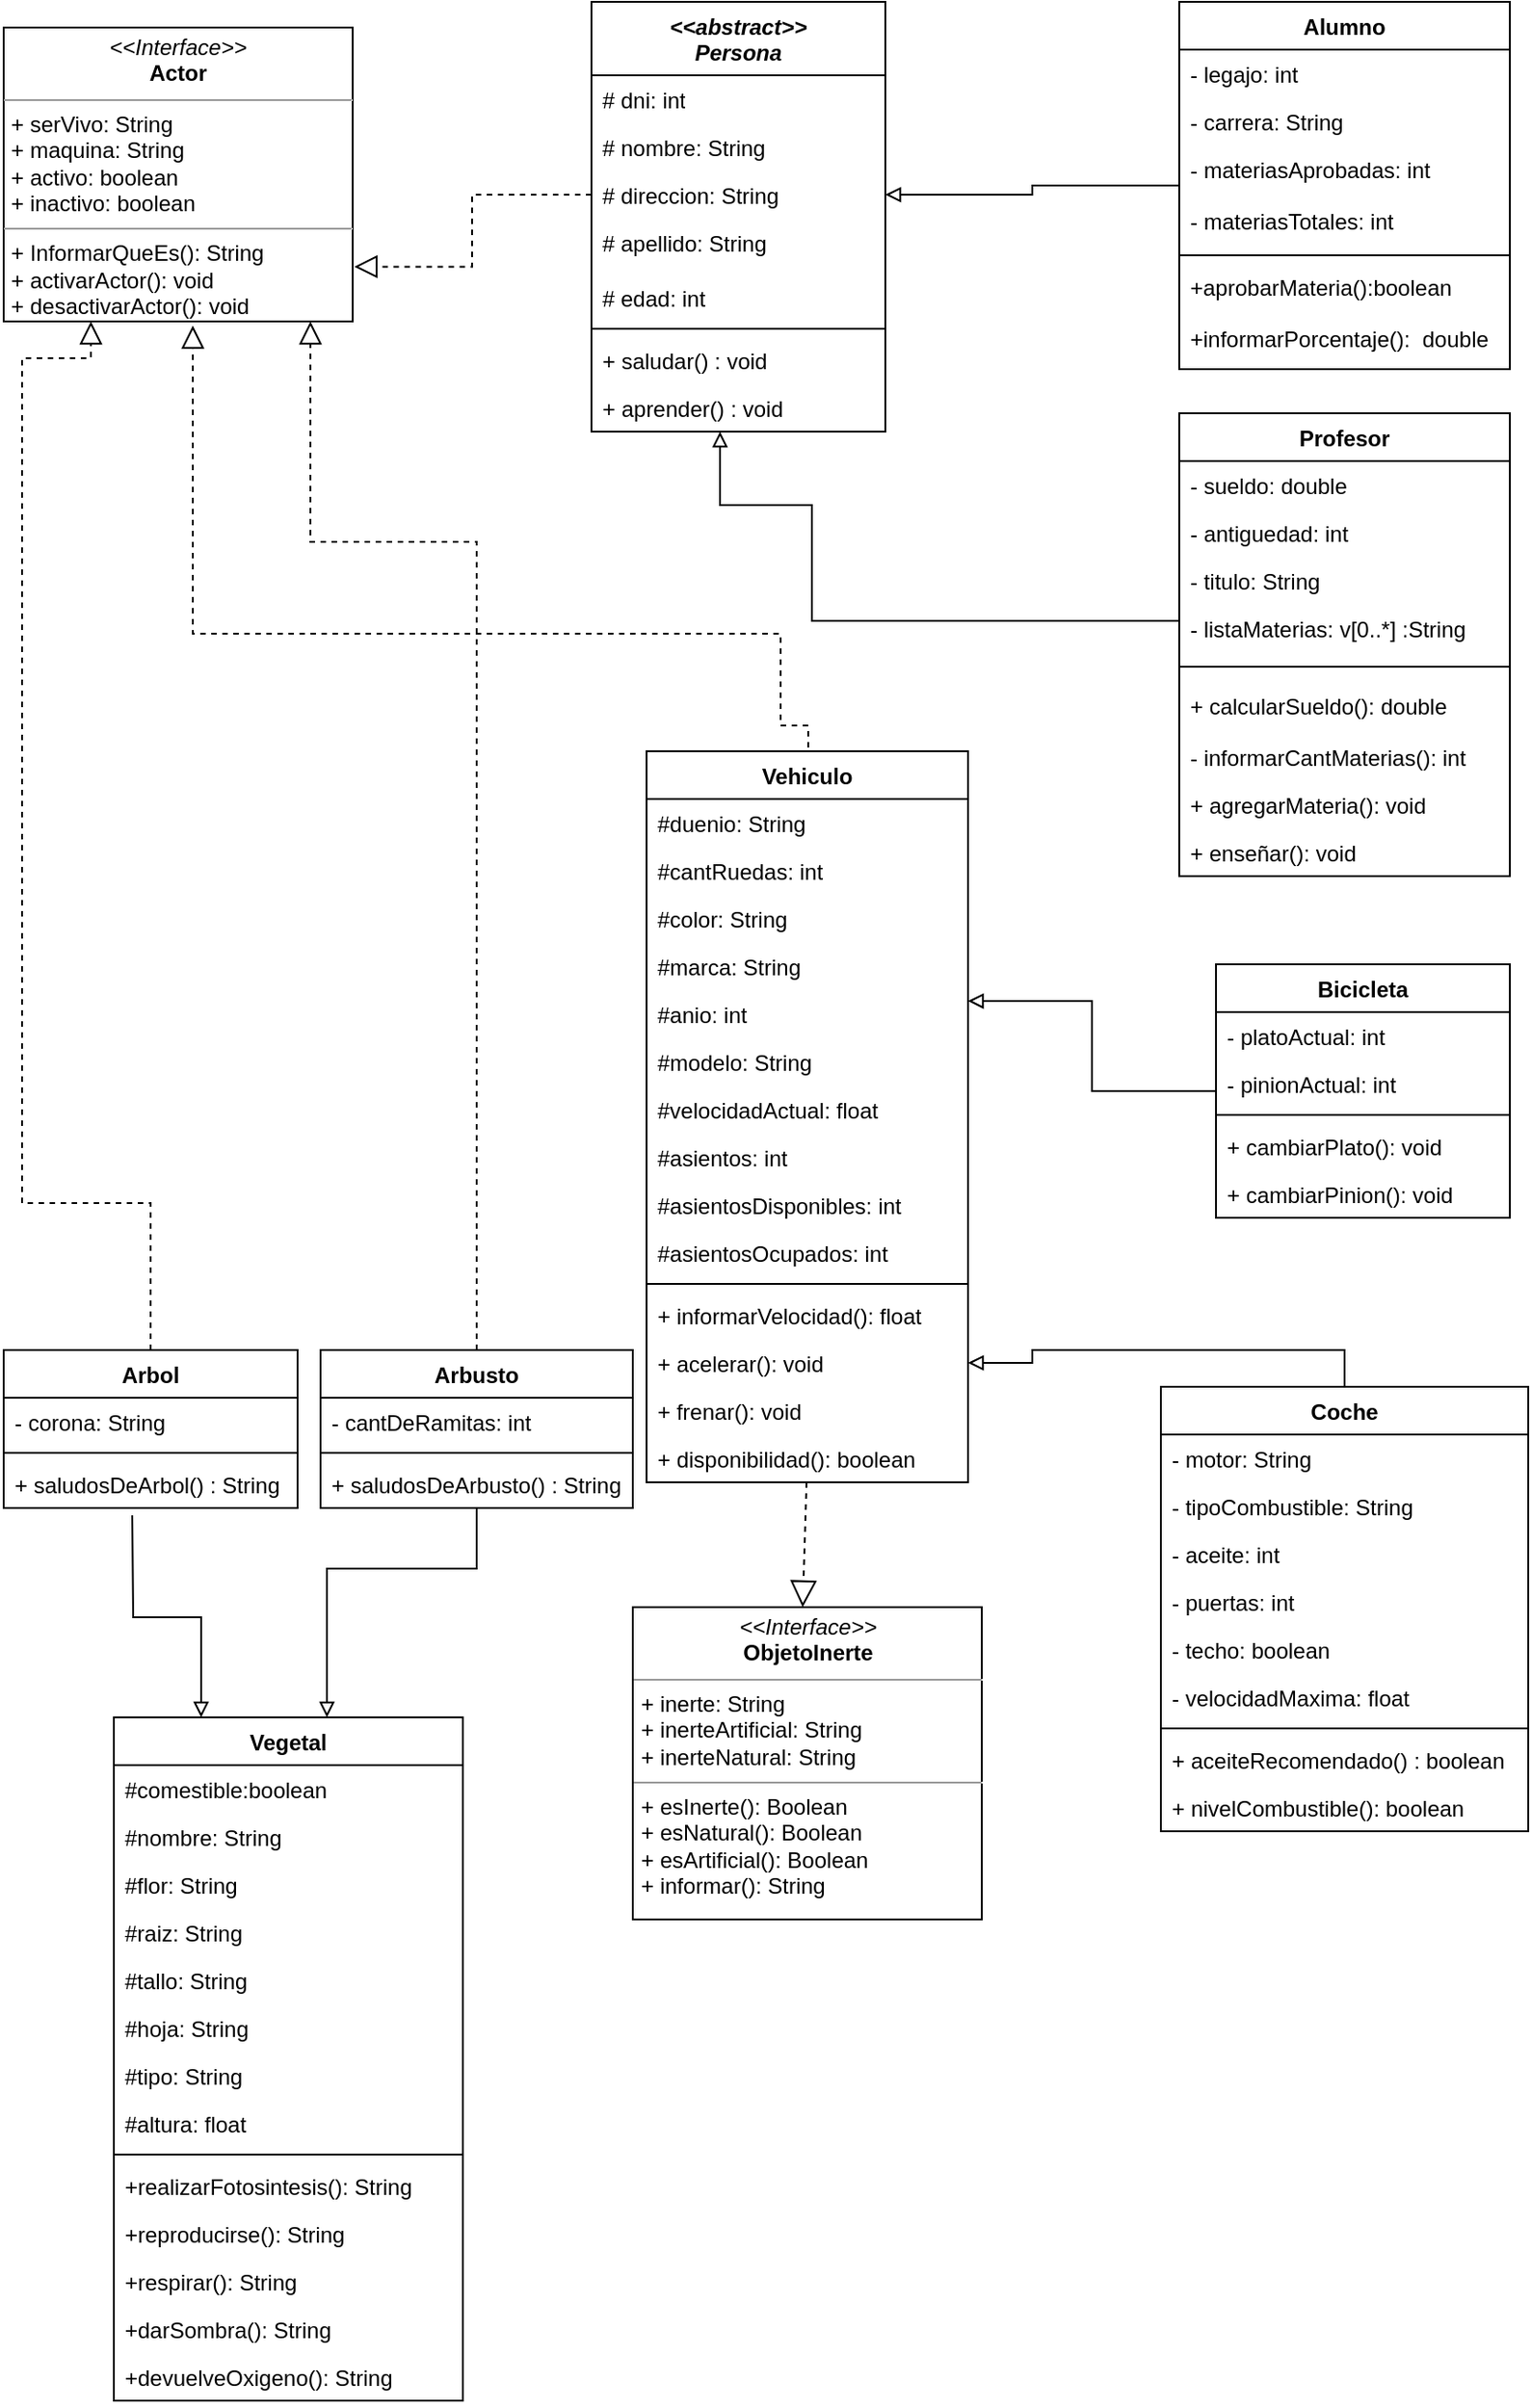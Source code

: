 <mxfile version="15.2.5" type="github">
  <diagram name="Page-1" id="c4acf3e9-155e-7222-9cf6-157b1a14988f">
    <mxGraphModel dx="458" dy="499" grid="1" gridSize="10" guides="1" tooltips="1" connect="1" arrows="1" fold="1" page="1" pageScale="1" pageWidth="850" pageHeight="1100" background="none" math="0" shadow="0">
      <root>
        <mxCell id="0" />
        <mxCell id="1" parent="0" />
        <mxCell id="5d2195bd80daf111-21" style="edgeStyle=orthogonalEdgeStyle;rounded=0;html=1;labelBackgroundColor=none;startFill=0;endArrow=block;endFill=0;endSize=10;fontFamily=Verdana;fontSize=10;dashed=1;entryX=1.005;entryY=0.814;entryDx=0;entryDy=0;entryPerimeter=0;exitX=0;exitY=0.5;exitDx=0;exitDy=0;" parent="1" source="2_aJ4YLWQftmCF7bw85G-9" target="5d2195bd80daf111-18" edge="1">
          <mxGeometry relative="1" as="geometry">
            <mxPoint x="360" y="99" as="targetPoint" />
          </mxGeometry>
        </mxCell>
        <mxCell id="5d2195bd80daf111-18" value="&lt;p style=&quot;margin: 0px ; margin-top: 4px ; text-align: center&quot;&gt;&lt;i&gt;&amp;lt;&amp;lt;Interface&amp;gt;&amp;gt;&lt;/i&gt;&lt;br&gt;&lt;b&gt;Actor&lt;/b&gt;&lt;/p&gt;&lt;hr size=&quot;1&quot;&gt;&lt;p style=&quot;margin: 0px ; margin-left: 4px&quot;&gt;+ serVivo: String&lt;br&gt;+ maquina: String&lt;/p&gt;&lt;p style=&quot;margin: 0px ; margin-left: 4px&quot;&gt;+ activo: boolean&lt;/p&gt;&lt;p style=&quot;margin: 0px ; margin-left: 4px&quot;&gt;+ inactivo: boolean&lt;/p&gt;&lt;hr size=&quot;1&quot;&gt;&lt;p style=&quot;margin: 0px ; margin-left: 4px&quot;&gt;+ InformarQueEs(): String&lt;br&gt;+ activarActor(): void&lt;/p&gt;&lt;p style=&quot;margin: 0px ; margin-left: 4px&quot;&gt;+ desactivarActor(): void&lt;/p&gt;" style="verticalAlign=top;align=left;overflow=fill;fontSize=12;fontFamily=Helvetica;html=1;rounded=0;shadow=0;comic=0;labelBackgroundColor=none;strokeWidth=1" parent="1" vertex="1">
          <mxGeometry x="10" y="20" width="190" height="160" as="geometry" />
        </mxCell>
        <mxCell id="2_aJ4YLWQftmCF7bw85G-2" value="&lt;&lt;abstract&gt;&gt;&#xa;Persona" style="swimlane;fontStyle=3;align=center;verticalAlign=top;childLayout=stackLayout;horizontal=1;startSize=40;horizontalStack=0;resizeParent=1;resizeParentMax=0;resizeLast=0;collapsible=1;marginBottom=0;" parent="1" vertex="1">
          <mxGeometry x="330" y="6" width="160" height="234" as="geometry" />
        </mxCell>
        <mxCell id="2_aJ4YLWQftmCF7bw85G-6" value="# dni: int" style="text;html=1;strokeColor=none;fillColor=none;align=left;verticalAlign=top;spacingLeft=4;spacingRight=4;whiteSpace=wrap;overflow=hidden;rotatable=0;points=[[0,0.5],[1,0.5]];portConstraint=eastwest;" parent="2_aJ4YLWQftmCF7bw85G-2" vertex="1">
          <mxGeometry y="40" width="160" height="26" as="geometry" />
        </mxCell>
        <mxCell id="2_aJ4YLWQftmCF7bw85G-7" value="# nombre: String" style="text;html=1;strokeColor=none;fillColor=none;align=left;verticalAlign=top;spacingLeft=4;spacingRight=4;whiteSpace=wrap;overflow=hidden;rotatable=0;points=[[0,0.5],[1,0.5]];portConstraint=eastwest;" parent="2_aJ4YLWQftmCF7bw85G-2" vertex="1">
          <mxGeometry y="66" width="160" height="26" as="geometry" />
        </mxCell>
        <mxCell id="2_aJ4YLWQftmCF7bw85G-9" value="# direccion: String" style="text;html=1;strokeColor=none;fillColor=none;align=left;verticalAlign=top;spacingLeft=4;spacingRight=4;whiteSpace=wrap;overflow=hidden;rotatable=0;points=[[0,0.5],[1,0.5]];portConstraint=eastwest;" parent="2_aJ4YLWQftmCF7bw85G-2" vertex="1">
          <mxGeometry y="92" width="160" height="26" as="geometry" />
        </mxCell>
        <mxCell id="2_aJ4YLWQftmCF7bw85G-8" value="# apellido: String" style="text;html=1;strokeColor=none;fillColor=none;align=left;verticalAlign=top;spacingLeft=4;spacingRight=4;whiteSpace=wrap;overflow=hidden;rotatable=0;points=[[0,0.5],[1,0.5]];portConstraint=eastwest;" parent="2_aJ4YLWQftmCF7bw85G-2" vertex="1">
          <mxGeometry y="118" width="160" height="30" as="geometry" />
        </mxCell>
        <mxCell id="2_aJ4YLWQftmCF7bw85G-10" value="# edad: int" style="text;html=1;strokeColor=none;fillColor=none;align=left;verticalAlign=top;spacingLeft=4;spacingRight=4;whiteSpace=wrap;overflow=hidden;rotatable=0;points=[[0,0.5],[1,0.5]];portConstraint=eastwest;" parent="2_aJ4YLWQftmCF7bw85G-2" vertex="1">
          <mxGeometry y="148" width="160" height="26" as="geometry" />
        </mxCell>
        <mxCell id="2_aJ4YLWQftmCF7bw85G-4" value="" style="line;strokeWidth=1;fillColor=none;align=left;verticalAlign=middle;spacingTop=-1;spacingLeft=3;spacingRight=3;rotatable=0;labelPosition=right;points=[];portConstraint=eastwest;" parent="2_aJ4YLWQftmCF7bw85G-2" vertex="1">
          <mxGeometry y="174" width="160" height="8" as="geometry" />
        </mxCell>
        <mxCell id="2_aJ4YLWQftmCF7bw85G-5" value="+ saludar() : void" style="text;strokeColor=none;fillColor=none;align=left;verticalAlign=top;spacingLeft=4;spacingRight=4;overflow=hidden;rotatable=0;points=[[0,0.5],[1,0.5]];portConstraint=eastwest;" parent="2_aJ4YLWQftmCF7bw85G-2" vertex="1">
          <mxGeometry y="182" width="160" height="26" as="geometry" />
        </mxCell>
        <mxCell id="4pUxc5ikdN_HTLXPr3RL-1" value="+ aprender() : void" style="text;strokeColor=none;fillColor=none;align=left;verticalAlign=top;spacingLeft=4;spacingRight=4;overflow=hidden;rotatable=0;points=[[0,0.5],[1,0.5]];portConstraint=eastwest;" parent="2_aJ4YLWQftmCF7bw85G-2" vertex="1">
          <mxGeometry y="208" width="160" height="26" as="geometry" />
        </mxCell>
        <mxCell id="2_aJ4YLWQftmCF7bw85G-11" value="Vehiculo&#xa;" style="swimlane;fontStyle=1;align=center;verticalAlign=top;childLayout=stackLayout;horizontal=1;startSize=26;horizontalStack=0;resizeParent=1;resizeParentMax=0;resizeLast=0;collapsible=1;marginBottom=0;" parent="1" vertex="1">
          <mxGeometry x="360" y="414" width="175" height="398" as="geometry" />
        </mxCell>
        <mxCell id="2_aJ4YLWQftmCF7bw85G-12" value="#duenio: String&#xa;" style="text;strokeColor=none;fillColor=none;align=left;verticalAlign=top;spacingLeft=4;spacingRight=4;overflow=hidden;rotatable=0;points=[[0,0.5],[1,0.5]];portConstraint=eastwest;" parent="2_aJ4YLWQftmCF7bw85G-11" vertex="1">
          <mxGeometry y="26" width="175" height="26" as="geometry" />
        </mxCell>
        <mxCell id="2_aJ4YLWQftmCF7bw85G-41" value="#cantRuedas: int&#xa;" style="text;strokeColor=none;fillColor=none;align=left;verticalAlign=top;spacingLeft=4;spacingRight=4;overflow=hidden;rotatable=0;points=[[0,0.5],[1,0.5]];portConstraint=eastwest;" parent="2_aJ4YLWQftmCF7bw85G-11" vertex="1">
          <mxGeometry y="52" width="175" height="26" as="geometry" />
        </mxCell>
        <mxCell id="2_aJ4YLWQftmCF7bw85G-42" value="#color: String&#xa;" style="text;strokeColor=none;fillColor=none;align=left;verticalAlign=top;spacingLeft=4;spacingRight=4;overflow=hidden;rotatable=0;points=[[0,0.5],[1,0.5]];portConstraint=eastwest;" parent="2_aJ4YLWQftmCF7bw85G-11" vertex="1">
          <mxGeometry y="78" width="175" height="26" as="geometry" />
        </mxCell>
        <mxCell id="2_aJ4YLWQftmCF7bw85G-43" value="#marca: String&#xa;" style="text;strokeColor=none;fillColor=none;align=left;verticalAlign=top;spacingLeft=4;spacingRight=4;overflow=hidden;rotatable=0;points=[[0,0.5],[1,0.5]];portConstraint=eastwest;" parent="2_aJ4YLWQftmCF7bw85G-11" vertex="1">
          <mxGeometry y="104" width="175" height="26" as="geometry" />
        </mxCell>
        <mxCell id="2_aJ4YLWQftmCF7bw85G-44" value="#anio: int&#xa;" style="text;strokeColor=none;fillColor=none;align=left;verticalAlign=top;spacingLeft=4;spacingRight=4;overflow=hidden;rotatable=0;points=[[0,0.5],[1,0.5]];portConstraint=eastwest;" parent="2_aJ4YLWQftmCF7bw85G-11" vertex="1">
          <mxGeometry y="130" width="175" height="26" as="geometry" />
        </mxCell>
        <mxCell id="2_aJ4YLWQftmCF7bw85G-45" value="#modelo: String&#xa;" style="text;strokeColor=none;fillColor=none;align=left;verticalAlign=top;spacingLeft=4;spacingRight=4;overflow=hidden;rotatable=0;points=[[0,0.5],[1,0.5]];portConstraint=eastwest;" parent="2_aJ4YLWQftmCF7bw85G-11" vertex="1">
          <mxGeometry y="156" width="175" height="26" as="geometry" />
        </mxCell>
        <mxCell id="2_aJ4YLWQftmCF7bw85G-54" value="#velocidadActual: float" style="text;strokeColor=none;fillColor=none;align=left;verticalAlign=top;spacingLeft=4;spacingRight=4;overflow=hidden;rotatable=0;points=[[0,0.5],[1,0.5]];portConstraint=eastwest;" parent="2_aJ4YLWQftmCF7bw85G-11" vertex="1">
          <mxGeometry y="182" width="175" height="26" as="geometry" />
        </mxCell>
        <mxCell id="2_aJ4YLWQftmCF7bw85G-57" value="#asientos: int" style="text;strokeColor=none;fillColor=none;align=left;verticalAlign=top;spacingLeft=4;spacingRight=4;overflow=hidden;rotatable=0;points=[[0,0.5],[1,0.5]];portConstraint=eastwest;" parent="2_aJ4YLWQftmCF7bw85G-11" vertex="1">
          <mxGeometry y="208" width="175" height="26" as="geometry" />
        </mxCell>
        <mxCell id="8JSkYv5Ix0I4j_lTU8-o-1" value="#asientosDisponibles: int" style="text;strokeColor=none;fillColor=none;align=left;verticalAlign=top;spacingLeft=4;spacingRight=4;overflow=hidden;rotatable=0;points=[[0,0.5],[1,0.5]];portConstraint=eastwest;" vertex="1" parent="2_aJ4YLWQftmCF7bw85G-11">
          <mxGeometry y="234" width="175" height="26" as="geometry" />
        </mxCell>
        <mxCell id="8JSkYv5Ix0I4j_lTU8-o-2" value="#asientosOcupados: int" style="text;strokeColor=none;fillColor=none;align=left;verticalAlign=top;spacingLeft=4;spacingRight=4;overflow=hidden;rotatable=0;points=[[0,0.5],[1,0.5]];portConstraint=eastwest;" vertex="1" parent="2_aJ4YLWQftmCF7bw85G-11">
          <mxGeometry y="260" width="175" height="26" as="geometry" />
        </mxCell>
        <mxCell id="2_aJ4YLWQftmCF7bw85G-13" value="" style="line;strokeWidth=1;fillColor=none;align=left;verticalAlign=middle;spacingTop=-1;spacingLeft=3;spacingRight=3;rotatable=0;labelPosition=right;points=[];portConstraint=eastwest;" parent="2_aJ4YLWQftmCF7bw85G-11" vertex="1">
          <mxGeometry y="286" width="175" height="8" as="geometry" />
        </mxCell>
        <mxCell id="2_aJ4YLWQftmCF7bw85G-55" value="+ informarVelocidad(): float" style="text;strokeColor=none;fillColor=none;align=left;verticalAlign=top;spacingLeft=4;spacingRight=4;overflow=hidden;rotatable=0;points=[[0,0.5],[1,0.5]];portConstraint=eastwest;" parent="2_aJ4YLWQftmCF7bw85G-11" vertex="1">
          <mxGeometry y="294" width="175" height="26" as="geometry" />
        </mxCell>
        <mxCell id="2_aJ4YLWQftmCF7bw85G-14" value="+ acelerar(): void" style="text;strokeColor=none;fillColor=none;align=left;verticalAlign=top;spacingLeft=4;spacingRight=4;overflow=hidden;rotatable=0;points=[[0,0.5],[1,0.5]];portConstraint=eastwest;" parent="2_aJ4YLWQftmCF7bw85G-11" vertex="1">
          <mxGeometry y="320" width="175" height="26" as="geometry" />
        </mxCell>
        <mxCell id="2_aJ4YLWQftmCF7bw85G-56" value="+ frenar(): void" style="text;strokeColor=none;fillColor=none;align=left;verticalAlign=top;spacingLeft=4;spacingRight=4;overflow=hidden;rotatable=0;points=[[0,0.5],[1,0.5]];portConstraint=eastwest;" parent="2_aJ4YLWQftmCF7bw85G-11" vertex="1">
          <mxGeometry y="346" width="175" height="26" as="geometry" />
        </mxCell>
        <mxCell id="2_aJ4YLWQftmCF7bw85G-58" value="+ disponibilidad(): boolean" style="text;strokeColor=none;fillColor=none;align=left;verticalAlign=top;spacingLeft=4;spacingRight=4;overflow=hidden;rotatable=0;points=[[0,0.5],[1,0.5]];portConstraint=eastwest;" parent="2_aJ4YLWQftmCF7bw85G-11" vertex="1">
          <mxGeometry y="372" width="175" height="26" as="geometry" />
        </mxCell>
        <mxCell id="2_aJ4YLWQftmCF7bw85G-38" style="edgeStyle=orthogonalEdgeStyle;rounded=0;orthogonalLoop=1;jettySize=auto;html=1;endArrow=block;endFill=0;" parent="1" source="2_aJ4YLWQftmCF7bw85G-15" edge="1">
          <mxGeometry relative="1" as="geometry">
            <mxPoint x="400" y="240" as="targetPoint" />
            <Array as="points">
              <mxPoint x="450" y="343" />
              <mxPoint x="450" y="280" />
              <mxPoint x="400" y="280" />
            </Array>
          </mxGeometry>
        </mxCell>
        <mxCell id="2_aJ4YLWQftmCF7bw85G-15" value="Profesor" style="swimlane;fontStyle=1;align=center;verticalAlign=top;childLayout=stackLayout;horizontal=1;startSize=26;horizontalStack=0;resizeParent=1;resizeParentMax=0;resizeLast=0;collapsible=1;marginBottom=0;" parent="1" vertex="1">
          <mxGeometry x="650" y="230" width="180" height="252" as="geometry" />
        </mxCell>
        <mxCell id="17acba5748e5396b-3" value="- sueldo: double" style="text;html=1;strokeColor=none;fillColor=none;align=left;verticalAlign=top;spacingLeft=4;spacingRight=4;whiteSpace=wrap;overflow=hidden;rotatable=0;points=[[0,0.5],[1,0.5]];portConstraint=eastwest;" parent="2_aJ4YLWQftmCF7bw85G-15" vertex="1">
          <mxGeometry y="26" width="180" height="26" as="geometry" />
        </mxCell>
        <mxCell id="17acba5748e5396b-4" value="- antiguedad: int" style="text;html=1;strokeColor=none;fillColor=none;align=left;verticalAlign=top;spacingLeft=4;spacingRight=4;whiteSpace=wrap;overflow=hidden;rotatable=0;points=[[0,0.5],[1,0.5]];portConstraint=eastwest;" parent="2_aJ4YLWQftmCF7bw85G-15" vertex="1">
          <mxGeometry y="52" width="180" height="26" as="geometry" />
        </mxCell>
        <mxCell id="Dq4exuCIPf0vAaUO24q_-4" value="- titulo: String" style="text;html=1;strokeColor=none;fillColor=none;align=left;verticalAlign=top;spacingLeft=4;spacingRight=4;whiteSpace=wrap;overflow=hidden;rotatable=0;points=[[0,0.5],[1,0.5]];portConstraint=eastwest;" parent="2_aJ4YLWQftmCF7bw85G-15" vertex="1">
          <mxGeometry y="78" width="180" height="26" as="geometry" />
        </mxCell>
        <mxCell id="2_aJ4YLWQftmCF7bw85G-33" value="- listaMaterias: v[0..*] :String" style="text;html=1;strokeColor=none;fillColor=none;align=left;verticalAlign=top;spacingLeft=4;spacingRight=4;whiteSpace=wrap;overflow=hidden;rotatable=0;points=[[0,0.5],[1,0.5]];portConstraint=eastwest;" parent="2_aJ4YLWQftmCF7bw85G-15" vertex="1">
          <mxGeometry y="104" width="180" height="26" as="geometry" />
        </mxCell>
        <mxCell id="2_aJ4YLWQftmCF7bw85G-17" value="" style="line;strokeWidth=1;fillColor=none;align=left;verticalAlign=middle;spacingTop=-1;spacingLeft=3;spacingRight=3;rotatable=0;labelPosition=right;points=[];portConstraint=eastwest;" parent="2_aJ4YLWQftmCF7bw85G-15" vertex="1">
          <mxGeometry y="130" width="180" height="16" as="geometry" />
        </mxCell>
        <mxCell id="2_aJ4YLWQftmCF7bw85G-18" value="+ calcularSueldo(): double" style="text;strokeColor=none;fillColor=none;align=left;verticalAlign=top;spacingLeft=4;spacingRight=4;overflow=hidden;rotatable=0;points=[[0,0.5],[1,0.5]];portConstraint=eastwest;" parent="2_aJ4YLWQftmCF7bw85G-15" vertex="1">
          <mxGeometry y="146" width="180" height="28" as="geometry" />
        </mxCell>
        <mxCell id="2_aJ4YLWQftmCF7bw85G-34" value="- informarCantMaterias(): int" style="text;html=1;strokeColor=none;fillColor=none;align=left;verticalAlign=top;spacingLeft=4;spacingRight=4;whiteSpace=wrap;overflow=hidden;rotatable=0;points=[[0,0.5],[1,0.5]];portConstraint=eastwest;" parent="2_aJ4YLWQftmCF7bw85G-15" vertex="1">
          <mxGeometry y="174" width="180" height="26" as="geometry" />
        </mxCell>
        <mxCell id="2_aJ4YLWQftmCF7bw85G-32" value="+ agregarMateria(): void" style="text;strokeColor=none;fillColor=none;align=left;verticalAlign=top;spacingLeft=4;spacingRight=4;overflow=hidden;rotatable=0;points=[[0,0.5],[1,0.5]];portConstraint=eastwest;" parent="2_aJ4YLWQftmCF7bw85G-15" vertex="1">
          <mxGeometry y="200" width="180" height="26" as="geometry" />
        </mxCell>
        <mxCell id="4pUxc5ikdN_HTLXPr3RL-2" value="+ enseñar(): void" style="text;strokeColor=none;fillColor=none;align=left;verticalAlign=top;spacingLeft=4;spacingRight=4;overflow=hidden;rotatable=0;points=[[0,0.5],[1,0.5]];portConstraint=eastwest;" parent="2_aJ4YLWQftmCF7bw85G-15" vertex="1">
          <mxGeometry y="226" width="180" height="26" as="geometry" />
        </mxCell>
        <mxCell id="2_aJ4YLWQftmCF7bw85G-26" style="edgeStyle=orthogonalEdgeStyle;rounded=0;orthogonalLoop=1;jettySize=auto;html=1;endArrow=block;endFill=0;" parent="1" source="2_aJ4YLWQftmCF7bw85G-19" target="2_aJ4YLWQftmCF7bw85G-9" edge="1">
          <mxGeometry relative="1" as="geometry" />
        </mxCell>
        <mxCell id="2_aJ4YLWQftmCF7bw85G-19" value="Alumno" style="swimlane;fontStyle=1;align=center;verticalAlign=top;childLayout=stackLayout;horizontal=1;startSize=26;horizontalStack=0;resizeParent=1;resizeParentMax=0;resizeLast=0;collapsible=1;marginBottom=0;" parent="1" vertex="1">
          <mxGeometry x="650" y="6" width="180" height="200" as="geometry" />
        </mxCell>
        <mxCell id="2_aJ4YLWQftmCF7bw85G-23" value="- legajo: int" style="text;html=1;strokeColor=none;fillColor=none;align=left;verticalAlign=top;spacingLeft=4;spacingRight=4;whiteSpace=wrap;overflow=hidden;rotatable=0;points=[[0,0.5],[1,0.5]];portConstraint=eastwest;" parent="2_aJ4YLWQftmCF7bw85G-19" vertex="1">
          <mxGeometry y="26" width="180" height="26" as="geometry" />
        </mxCell>
        <mxCell id="2_aJ4YLWQftmCF7bw85G-25" value="- carrera: String" style="text;html=1;strokeColor=none;fillColor=none;align=left;verticalAlign=top;spacingLeft=4;spacingRight=4;whiteSpace=wrap;overflow=hidden;rotatable=0;points=[[0,0.5],[1,0.5]];portConstraint=eastwest;" parent="2_aJ4YLWQftmCF7bw85G-19" vertex="1">
          <mxGeometry y="52" width="180" height="26" as="geometry" />
        </mxCell>
        <mxCell id="2_aJ4YLWQftmCF7bw85G-24" value="- materiasAprobadas: int" style="text;html=1;strokeColor=none;fillColor=none;align=left;verticalAlign=top;spacingLeft=4;spacingRight=4;whiteSpace=wrap;overflow=hidden;rotatable=0;points=[[0,0.5],[1,0.5]];portConstraint=eastwest;" parent="2_aJ4YLWQftmCF7bw85G-19" vertex="1">
          <mxGeometry y="78" width="180" height="28" as="geometry" />
        </mxCell>
        <mxCell id="2_aJ4YLWQftmCF7bw85G-28" value="- materiasTotales: int" style="text;html=1;strokeColor=none;fillColor=none;align=left;verticalAlign=top;spacingLeft=4;spacingRight=4;whiteSpace=wrap;overflow=hidden;rotatable=0;points=[[0,0.5],[1,0.5]];portConstraint=eastwest;" parent="2_aJ4YLWQftmCF7bw85G-19" vertex="1">
          <mxGeometry y="106" width="180" height="28" as="geometry" />
        </mxCell>
        <mxCell id="2_aJ4YLWQftmCF7bw85G-21" value="" style="line;strokeWidth=1;fillColor=none;align=left;verticalAlign=middle;spacingTop=-1;spacingLeft=3;spacingRight=3;rotatable=0;labelPosition=right;points=[];portConstraint=eastwest;" parent="2_aJ4YLWQftmCF7bw85G-19" vertex="1">
          <mxGeometry y="134" width="180" height="8" as="geometry" />
        </mxCell>
        <mxCell id="2_aJ4YLWQftmCF7bw85G-22" value="+aprobarMateria():boolean&#xa;&#xa;" style="text;strokeColor=none;fillColor=none;align=left;verticalAlign=top;spacingLeft=4;spacingRight=4;overflow=hidden;rotatable=0;points=[[0,0.5],[1,0.5]];portConstraint=eastwest;" parent="2_aJ4YLWQftmCF7bw85G-19" vertex="1">
          <mxGeometry y="142" width="180" height="28" as="geometry" />
        </mxCell>
        <mxCell id="2_aJ4YLWQftmCF7bw85G-30" value="+informarPorcentaje():  double&#xa;&#xa;" style="text;strokeColor=none;fillColor=none;align=left;verticalAlign=top;spacingLeft=4;spacingRight=4;overflow=hidden;rotatable=0;points=[[0,0.5],[1,0.5]];portConstraint=eastwest;" parent="2_aJ4YLWQftmCF7bw85G-19" vertex="1">
          <mxGeometry y="170" width="180" height="30" as="geometry" />
        </mxCell>
        <mxCell id="2_aJ4YLWQftmCF7bw85G-40" style="edgeStyle=orthogonalEdgeStyle;rounded=0;html=1;labelBackgroundColor=none;startFill=0;endArrow=block;endFill=0;endSize=10;fontFamily=Verdana;fontSize=10;dashed=1;entryX=0.542;entryY=1.014;entryDx=0;entryDy=0;entryPerimeter=0;" parent="1" target="5d2195bd80daf111-18" edge="1">
          <mxGeometry relative="1" as="geometry">
            <mxPoint x="448" y="412" as="sourcePoint" />
            <mxPoint x="20.0" y="230.0" as="targetPoint" />
            <Array as="points">
              <mxPoint x="448" y="400" />
              <mxPoint x="433" y="400" />
              <mxPoint x="433" y="350" />
              <mxPoint x="113" y="350" />
            </Array>
          </mxGeometry>
        </mxCell>
        <mxCell id="2_aJ4YLWQftmCF7bw85G-66" style="edgeStyle=orthogonalEdgeStyle;rounded=0;orthogonalLoop=1;jettySize=auto;html=1;entryX=1;entryY=0.231;entryDx=0;entryDy=0;entryPerimeter=0;endArrow=block;endFill=0;" parent="1" source="2_aJ4YLWQftmCF7bw85G-46" target="2_aJ4YLWQftmCF7bw85G-44" edge="1">
          <mxGeometry relative="1" as="geometry" />
        </mxCell>
        <mxCell id="2_aJ4YLWQftmCF7bw85G-46" value="Bicicleta&#xa;" style="swimlane;fontStyle=1;align=center;verticalAlign=top;childLayout=stackLayout;horizontal=1;startSize=26;horizontalStack=0;resizeParent=1;resizeParentMax=0;resizeLast=0;collapsible=1;marginBottom=0;" parent="1" vertex="1">
          <mxGeometry x="670" y="530" width="160" height="138" as="geometry" />
        </mxCell>
        <mxCell id="2_aJ4YLWQftmCF7bw85G-65" value="- platoActual: int " style="text;strokeColor=none;fillColor=none;align=left;verticalAlign=top;spacingLeft=4;spacingRight=4;overflow=hidden;rotatable=0;points=[[0,0.5],[1,0.5]];portConstraint=eastwest;" parent="2_aJ4YLWQftmCF7bw85G-46" vertex="1">
          <mxGeometry y="26" width="160" height="26" as="geometry" />
        </mxCell>
        <mxCell id="2_aJ4YLWQftmCF7bw85G-47" value="- pinionActual: int" style="text;strokeColor=none;fillColor=none;align=left;verticalAlign=top;spacingLeft=4;spacingRight=4;overflow=hidden;rotatable=0;points=[[0,0.5],[1,0.5]];portConstraint=eastwest;" parent="2_aJ4YLWQftmCF7bw85G-46" vertex="1">
          <mxGeometry y="52" width="160" height="26" as="geometry" />
        </mxCell>
        <mxCell id="2_aJ4YLWQftmCF7bw85G-48" value="" style="line;strokeWidth=1;fillColor=none;align=left;verticalAlign=middle;spacingTop=-1;spacingLeft=3;spacingRight=3;rotatable=0;labelPosition=right;points=[];portConstraint=eastwest;" parent="2_aJ4YLWQftmCF7bw85G-46" vertex="1">
          <mxGeometry y="78" width="160" height="8" as="geometry" />
        </mxCell>
        <mxCell id="2_aJ4YLWQftmCF7bw85G-49" value="+ cambiarPlato(): void" style="text;strokeColor=none;fillColor=none;align=left;verticalAlign=top;spacingLeft=4;spacingRight=4;overflow=hidden;rotatable=0;points=[[0,0.5],[1,0.5]];portConstraint=eastwest;" parent="2_aJ4YLWQftmCF7bw85G-46" vertex="1">
          <mxGeometry y="86" width="160" height="26" as="geometry" />
        </mxCell>
        <mxCell id="4tb2j7itHDrnaWsJYtPL-7" value="+ cambiarPinion(): void" style="text;strokeColor=none;fillColor=none;align=left;verticalAlign=top;spacingLeft=4;spacingRight=4;overflow=hidden;rotatable=0;points=[[0,0.5],[1,0.5]];portConstraint=eastwest;" parent="2_aJ4YLWQftmCF7bw85G-46" vertex="1">
          <mxGeometry y="112" width="160" height="26" as="geometry" />
        </mxCell>
        <mxCell id="2_aJ4YLWQftmCF7bw85G-67" style="edgeStyle=orthogonalEdgeStyle;rounded=0;orthogonalLoop=1;jettySize=auto;html=1;endArrow=block;endFill=0;" parent="1" source="2_aJ4YLWQftmCF7bw85G-50" target="2_aJ4YLWQftmCF7bw85G-14" edge="1">
          <mxGeometry relative="1" as="geometry">
            <Array as="points">
              <mxPoint x="740" y="740" />
              <mxPoint x="570" y="740" />
              <mxPoint x="570" y="747" />
            </Array>
          </mxGeometry>
        </mxCell>
        <mxCell id="2_aJ4YLWQftmCF7bw85G-50" value="Coche" style="swimlane;fontStyle=1;align=center;verticalAlign=top;childLayout=stackLayout;horizontal=1;startSize=26;horizontalStack=0;resizeParent=1;resizeParentMax=0;resizeLast=0;collapsible=1;marginBottom=0;" parent="1" vertex="1">
          <mxGeometry x="640" y="760" width="200" height="242" as="geometry" />
        </mxCell>
        <mxCell id="2_aJ4YLWQftmCF7bw85G-51" value="- motor: String&#xa;" style="text;strokeColor=none;fillColor=none;align=left;verticalAlign=top;spacingLeft=4;spacingRight=4;overflow=hidden;rotatable=0;points=[[0,0.5],[1,0.5]];portConstraint=eastwest;" parent="2_aJ4YLWQftmCF7bw85G-50" vertex="1">
          <mxGeometry y="26" width="200" height="26" as="geometry" />
        </mxCell>
        <mxCell id="4tb2j7itHDrnaWsJYtPL-1" value="- tipoCombustible: String&#xa;" style="text;strokeColor=none;fillColor=none;align=left;verticalAlign=top;spacingLeft=4;spacingRight=4;overflow=hidden;rotatable=0;points=[[0,0.5],[1,0.5]];portConstraint=eastwest;" parent="2_aJ4YLWQftmCF7bw85G-50" vertex="1">
          <mxGeometry y="52" width="200" height="26" as="geometry" />
        </mxCell>
        <mxCell id="4tb2j7itHDrnaWsJYtPL-3" value="- aceite: int&#xa;" style="text;strokeColor=none;fillColor=none;align=left;verticalAlign=top;spacingLeft=4;spacingRight=4;overflow=hidden;rotatable=0;points=[[0,0.5],[1,0.5]];portConstraint=eastwest;" parent="2_aJ4YLWQftmCF7bw85G-50" vertex="1">
          <mxGeometry y="78" width="200" height="26" as="geometry" />
        </mxCell>
        <mxCell id="4tb2j7itHDrnaWsJYtPL-4" value="- puertas: int&#xa;" style="text;strokeColor=none;fillColor=none;align=left;verticalAlign=top;spacingLeft=4;spacingRight=4;overflow=hidden;rotatable=0;points=[[0,0.5],[1,0.5]];portConstraint=eastwest;" parent="2_aJ4YLWQftmCF7bw85G-50" vertex="1">
          <mxGeometry y="104" width="200" height="26" as="geometry" />
        </mxCell>
        <mxCell id="4tb2j7itHDrnaWsJYtPL-5" value="- techo: boolean&#xa;" style="text;strokeColor=none;fillColor=none;align=left;verticalAlign=top;spacingLeft=4;spacingRight=4;overflow=hidden;rotatable=0;points=[[0,0.5],[1,0.5]];portConstraint=eastwest;" parent="2_aJ4YLWQftmCF7bw85G-50" vertex="1">
          <mxGeometry y="130" width="200" height="26" as="geometry" />
        </mxCell>
        <mxCell id="4tb2j7itHDrnaWsJYtPL-6" value="- velocidadMaxima: float&#xa;" style="text;strokeColor=none;fillColor=none;align=left;verticalAlign=top;spacingLeft=4;spacingRight=4;overflow=hidden;rotatable=0;points=[[0,0.5],[1,0.5]];portConstraint=eastwest;" parent="2_aJ4YLWQftmCF7bw85G-50" vertex="1">
          <mxGeometry y="156" width="200" height="26" as="geometry" />
        </mxCell>
        <mxCell id="2_aJ4YLWQftmCF7bw85G-52" value="" style="line;strokeWidth=1;fillColor=none;align=left;verticalAlign=middle;spacingTop=-1;spacingLeft=3;spacingRight=3;rotatable=0;labelPosition=right;points=[];portConstraint=eastwest;" parent="2_aJ4YLWQftmCF7bw85G-50" vertex="1">
          <mxGeometry y="182" width="200" height="8" as="geometry" />
        </mxCell>
        <mxCell id="2_aJ4YLWQftmCF7bw85G-53" value="+ aceiteRecomendado() : boolean" style="text;strokeColor=none;fillColor=none;align=left;verticalAlign=top;spacingLeft=4;spacingRight=4;overflow=hidden;rotatable=0;points=[[0,0.5],[1,0.5]];portConstraint=eastwest;" parent="2_aJ4YLWQftmCF7bw85G-50" vertex="1">
          <mxGeometry y="190" width="200" height="26" as="geometry" />
        </mxCell>
        <mxCell id="4tb2j7itHDrnaWsJYtPL-2" value="+ nivelCombustible(): boolean" style="text;strokeColor=none;fillColor=none;align=left;verticalAlign=top;spacingLeft=4;spacingRight=4;overflow=hidden;rotatable=0;points=[[0,0.5],[1,0.5]];portConstraint=eastwest;" parent="2_aJ4YLWQftmCF7bw85G-50" vertex="1">
          <mxGeometry y="216" width="200" height="26" as="geometry" />
        </mxCell>
        <mxCell id="4tb2j7itHDrnaWsJYtPL-11" value="" style="endArrow=block;dashed=1;endFill=0;endSize=12;html=1;entryX=0.5;entryY=0;entryDx=0;entryDy=0;" parent="1" source="2_aJ4YLWQftmCF7bw85G-58" edge="1">
          <mxGeometry width="160" relative="1" as="geometry">
            <mxPoint x="340" y="690" as="sourcePoint" />
            <mxPoint x="445" y="880" as="targetPoint" />
          </mxGeometry>
        </mxCell>
        <mxCell id="NELhWFM5x4oQ5SO6Jcw0-1" value="Vegetal" style="swimlane;fontStyle=1;align=center;verticalAlign=top;childLayout=stackLayout;horizontal=1;startSize=26;horizontalStack=0;resizeParent=1;resizeParentMax=0;resizeLast=0;collapsible=1;marginBottom=0;" parent="1" vertex="1">
          <mxGeometry x="70" y="940" width="190" height="372" as="geometry" />
        </mxCell>
        <mxCell id="NELhWFM5x4oQ5SO6Jcw0-2" value="#comestible:boolean" style="text;strokeColor=none;fillColor=none;align=left;verticalAlign=top;spacingLeft=4;spacingRight=4;overflow=hidden;rotatable=0;points=[[0,0.5],[1,0.5]];portConstraint=eastwest;" parent="NELhWFM5x4oQ5SO6Jcw0-1" vertex="1">
          <mxGeometry y="26" width="190" height="26" as="geometry" />
        </mxCell>
        <mxCell id="NELhWFM5x4oQ5SO6Jcw0-9" value="#nombre: String" style="text;strokeColor=none;fillColor=none;align=left;verticalAlign=top;spacingLeft=4;spacingRight=4;overflow=hidden;rotatable=0;points=[[0,0.5],[1,0.5]];portConstraint=eastwest;" parent="NELhWFM5x4oQ5SO6Jcw0-1" vertex="1">
          <mxGeometry y="52" width="190" height="26" as="geometry" />
        </mxCell>
        <mxCell id="NELhWFM5x4oQ5SO6Jcw0-5" value="#flor: String" style="text;strokeColor=none;fillColor=none;align=left;verticalAlign=top;spacingLeft=4;spacingRight=4;overflow=hidden;rotatable=0;points=[[0,0.5],[1,0.5]];portConstraint=eastwest;" parent="NELhWFM5x4oQ5SO6Jcw0-1" vertex="1">
          <mxGeometry y="78" width="190" height="26" as="geometry" />
        </mxCell>
        <mxCell id="NELhWFM5x4oQ5SO6Jcw0-6" value="#raiz: String" style="text;strokeColor=none;fillColor=none;align=left;verticalAlign=top;spacingLeft=4;spacingRight=4;overflow=hidden;rotatable=0;points=[[0,0.5],[1,0.5]];portConstraint=eastwest;" parent="NELhWFM5x4oQ5SO6Jcw0-1" vertex="1">
          <mxGeometry y="104" width="190" height="26" as="geometry" />
        </mxCell>
        <mxCell id="NELhWFM5x4oQ5SO6Jcw0-7" value="#tallo: String " style="text;strokeColor=none;fillColor=none;align=left;verticalAlign=top;spacingLeft=4;spacingRight=4;overflow=hidden;rotatable=0;points=[[0,0.5],[1,0.5]];portConstraint=eastwest;" parent="NELhWFM5x4oQ5SO6Jcw0-1" vertex="1">
          <mxGeometry y="130" width="190" height="26" as="geometry" />
        </mxCell>
        <mxCell id="NELhWFM5x4oQ5SO6Jcw0-8" value="#hoja: String" style="text;strokeColor=none;fillColor=none;align=left;verticalAlign=top;spacingLeft=4;spacingRight=4;overflow=hidden;rotatable=0;points=[[0,0.5],[1,0.5]];portConstraint=eastwest;" parent="NELhWFM5x4oQ5SO6Jcw0-1" vertex="1">
          <mxGeometry y="156" width="190" height="26" as="geometry" />
        </mxCell>
        <mxCell id="NELhWFM5x4oQ5SO6Jcw0-16" value="#tipo: String" style="text;strokeColor=none;fillColor=none;align=left;verticalAlign=top;spacingLeft=4;spacingRight=4;overflow=hidden;rotatable=0;points=[[0,0.5],[1,0.5]];portConstraint=eastwest;" parent="NELhWFM5x4oQ5SO6Jcw0-1" vertex="1">
          <mxGeometry y="182" width="190" height="26" as="geometry" />
        </mxCell>
        <mxCell id="NELhWFM5x4oQ5SO6Jcw0-19" value="#altura: float" style="text;strokeColor=none;fillColor=none;align=left;verticalAlign=top;spacingLeft=4;spacingRight=4;overflow=hidden;rotatable=0;points=[[0,0.5],[1,0.5]];portConstraint=eastwest;" parent="NELhWFM5x4oQ5SO6Jcw0-1" vertex="1">
          <mxGeometry y="208" width="190" height="26" as="geometry" />
        </mxCell>
        <mxCell id="NELhWFM5x4oQ5SO6Jcw0-3" value="" style="line;strokeWidth=1;fillColor=none;align=left;verticalAlign=middle;spacingTop=-1;spacingLeft=3;spacingRight=3;rotatable=0;labelPosition=right;points=[];portConstraint=eastwest;" parent="NELhWFM5x4oQ5SO6Jcw0-1" vertex="1">
          <mxGeometry y="234" width="190" height="8" as="geometry" />
        </mxCell>
        <mxCell id="NELhWFM5x4oQ5SO6Jcw0-4" value="+realizarFotosintesis(): String" style="text;strokeColor=none;fillColor=none;align=left;verticalAlign=top;spacingLeft=4;spacingRight=4;overflow=hidden;rotatable=0;points=[[0,0.5],[1,0.5]];portConstraint=eastwest;" parent="NELhWFM5x4oQ5SO6Jcw0-1" vertex="1">
          <mxGeometry y="242" width="190" height="26" as="geometry" />
        </mxCell>
        <mxCell id="NELhWFM5x4oQ5SO6Jcw0-10" value="+reproducirse(): String" style="text;strokeColor=none;fillColor=none;align=left;verticalAlign=top;spacingLeft=4;spacingRight=4;overflow=hidden;rotatable=0;points=[[0,0.5],[1,0.5]];portConstraint=eastwest;" parent="NELhWFM5x4oQ5SO6Jcw0-1" vertex="1">
          <mxGeometry y="268" width="190" height="26" as="geometry" />
        </mxCell>
        <mxCell id="NELhWFM5x4oQ5SO6Jcw0-11" value="+respirar(): String" style="text;strokeColor=none;fillColor=none;align=left;verticalAlign=top;spacingLeft=4;spacingRight=4;overflow=hidden;rotatable=0;points=[[0,0.5],[1,0.5]];portConstraint=eastwest;" parent="NELhWFM5x4oQ5SO6Jcw0-1" vertex="1">
          <mxGeometry y="294" width="190" height="26" as="geometry" />
        </mxCell>
        <mxCell id="NELhWFM5x4oQ5SO6Jcw0-17" value="+darSombra(): String" style="text;strokeColor=none;fillColor=none;align=left;verticalAlign=top;spacingLeft=4;spacingRight=4;overflow=hidden;rotatable=0;points=[[0,0.5],[1,0.5]];portConstraint=eastwest;" parent="NELhWFM5x4oQ5SO6Jcw0-1" vertex="1">
          <mxGeometry y="320" width="190" height="26" as="geometry" />
        </mxCell>
        <mxCell id="NELhWFM5x4oQ5SO6Jcw0-18" value="+devuelveOxigeno(): String" style="text;strokeColor=none;fillColor=none;align=left;verticalAlign=top;spacingLeft=4;spacingRight=4;overflow=hidden;rotatable=0;points=[[0,0.5],[1,0.5]];portConstraint=eastwest;" parent="NELhWFM5x4oQ5SO6Jcw0-1" vertex="1">
          <mxGeometry y="346" width="190" height="26" as="geometry" />
        </mxCell>
        <mxCell id="NELhWFM5x4oQ5SO6Jcw0-12" value="Arbol&#xa;" style="swimlane;fontStyle=1;align=center;verticalAlign=top;childLayout=stackLayout;horizontal=1;startSize=26;horizontalStack=0;resizeParent=1;resizeParentMax=0;resizeLast=0;collapsible=1;marginBottom=0;" parent="1" vertex="1">
          <mxGeometry x="10" y="740" width="160" height="86" as="geometry" />
        </mxCell>
        <mxCell id="NELhWFM5x4oQ5SO6Jcw0-13" value="- corona: String" style="text;strokeColor=none;fillColor=none;align=left;verticalAlign=top;spacingLeft=4;spacingRight=4;overflow=hidden;rotatable=0;points=[[0,0.5],[1,0.5]];portConstraint=eastwest;" parent="NELhWFM5x4oQ5SO6Jcw0-12" vertex="1">
          <mxGeometry y="26" width="160" height="26" as="geometry" />
        </mxCell>
        <mxCell id="NELhWFM5x4oQ5SO6Jcw0-14" value="" style="line;strokeWidth=1;fillColor=none;align=left;verticalAlign=middle;spacingTop=-1;spacingLeft=3;spacingRight=3;rotatable=0;labelPosition=right;points=[];portConstraint=eastwest;" parent="NELhWFM5x4oQ5SO6Jcw0-12" vertex="1">
          <mxGeometry y="52" width="160" height="8" as="geometry" />
        </mxCell>
        <mxCell id="NELhWFM5x4oQ5SO6Jcw0-15" value="+ saludosDeArbol() : String" style="text;strokeColor=none;fillColor=none;align=left;verticalAlign=top;spacingLeft=4;spacingRight=4;overflow=hidden;rotatable=0;points=[[0,0.5],[1,0.5]];portConstraint=eastwest;" parent="NELhWFM5x4oQ5SO6Jcw0-12" vertex="1">
          <mxGeometry y="60" width="160" height="26" as="geometry" />
        </mxCell>
        <mxCell id="NELhWFM5x4oQ5SO6Jcw0-20" value="Arbusto" style="swimlane;fontStyle=1;align=center;verticalAlign=top;childLayout=stackLayout;horizontal=1;startSize=26;horizontalStack=0;resizeParent=1;resizeParentMax=0;resizeLast=0;collapsible=1;marginBottom=0;" parent="1" vertex="1">
          <mxGeometry x="182.5" y="740" width="170" height="86" as="geometry" />
        </mxCell>
        <mxCell id="luZwlmdQIthu40f3lUaq-4" value="- cantDeRamitas: int" style="text;strokeColor=none;fillColor=none;align=left;verticalAlign=top;spacingLeft=4;spacingRight=4;overflow=hidden;rotatable=0;points=[[0,0.5],[1,0.5]];portConstraint=eastwest;" parent="NELhWFM5x4oQ5SO6Jcw0-20" vertex="1">
          <mxGeometry y="26" width="170" height="26" as="geometry" />
        </mxCell>
        <mxCell id="NELhWFM5x4oQ5SO6Jcw0-22" value="" style="line;strokeWidth=1;fillColor=none;align=left;verticalAlign=middle;spacingTop=-1;spacingLeft=3;spacingRight=3;rotatable=0;labelPosition=right;points=[];portConstraint=eastwest;" parent="NELhWFM5x4oQ5SO6Jcw0-20" vertex="1">
          <mxGeometry y="52" width="170" height="8" as="geometry" />
        </mxCell>
        <mxCell id="luZwlmdQIthu40f3lUaq-5" value="+ saludosDeArbusto() : String" style="text;strokeColor=none;fillColor=none;align=left;verticalAlign=top;spacingLeft=4;spacingRight=4;overflow=hidden;rotatable=0;points=[[0,0.5],[1,0.5]];portConstraint=eastwest;" parent="NELhWFM5x4oQ5SO6Jcw0-20" vertex="1">
          <mxGeometry y="60" width="170" height="26" as="geometry" />
        </mxCell>
        <mxCell id="NELhWFM5x4oQ5SO6Jcw0-24" style="edgeStyle=orthogonalEdgeStyle;rounded=0;orthogonalLoop=1;jettySize=auto;html=1;entryX=0.25;entryY=0;entryDx=0;entryDy=0;endArrow=block;endFill=0;" parent="1" target="NELhWFM5x4oQ5SO6Jcw0-1" edge="1">
          <mxGeometry relative="1" as="geometry">
            <mxPoint x="80" y="830" as="sourcePoint" />
            <mxPoint x="130" y="839.996" as="targetPoint" />
          </mxGeometry>
        </mxCell>
        <mxCell id="NELhWFM5x4oQ5SO6Jcw0-25" style="edgeStyle=orthogonalEdgeStyle;rounded=0;orthogonalLoop=1;jettySize=auto;html=1;endArrow=block;endFill=0;exitX=0.5;exitY=1;exitDx=0;exitDy=0;" parent="1" source="NELhWFM5x4oQ5SO6Jcw0-20" edge="1">
          <mxGeometry relative="1" as="geometry">
            <mxPoint x="295" y="789" as="sourcePoint" />
            <mxPoint x="186" y="940" as="targetPoint" />
            <Array as="points">
              <mxPoint x="268" y="859" />
              <mxPoint x="186" y="859" />
            </Array>
          </mxGeometry>
        </mxCell>
        <mxCell id="NELhWFM5x4oQ5SO6Jcw0-26" style="edgeStyle=orthogonalEdgeStyle;rounded=0;html=1;labelBackgroundColor=none;startFill=0;endArrow=block;endFill=0;endSize=10;fontFamily=Verdana;fontSize=10;dashed=1;entryX=0.879;entryY=1;entryDx=0;entryDy=0;entryPerimeter=0;exitX=0.5;exitY=0;exitDx=0;exitDy=0;" parent="1" source="NELhWFM5x4oQ5SO6Jcw0-20" edge="1" target="5d2195bd80daf111-18">
          <mxGeometry relative="1" as="geometry">
            <mxPoint x="268" y="730" as="sourcePoint" />
            <mxPoint x="185.0" y="160.0" as="targetPoint" />
            <Array as="points">
              <mxPoint x="268" y="300" />
              <mxPoint x="177" y="300" />
            </Array>
          </mxGeometry>
        </mxCell>
        <mxCell id="NELhWFM5x4oQ5SO6Jcw0-27" style="edgeStyle=orthogonalEdgeStyle;rounded=0;html=1;labelBackgroundColor=none;startFill=0;endArrow=block;endFill=0;endSize=10;fontFamily=Verdana;fontSize=10;dashed=1;exitX=0.5;exitY=0;exitDx=0;exitDy=0;entryX=0.25;entryY=1;entryDx=0;entryDy=0;" parent="1" source="NELhWFM5x4oQ5SO6Jcw0-12" edge="1" target="5d2195bd80daf111-18">
          <mxGeometry relative="1" as="geometry">
            <mxPoint x="103" y="730" as="sourcePoint" />
            <mxPoint x="40" y="180" as="targetPoint" />
            <Array as="points">
              <mxPoint x="90" y="660" />
              <mxPoint x="20" y="660" />
              <mxPoint x="20" y="200" />
              <mxPoint x="58" y="200" />
            </Array>
          </mxGeometry>
        </mxCell>
        <mxCell id="luZwlmdQIthu40f3lUaq-2" value="&lt;p style=&quot;margin: 0px ; margin-top: 4px ; text-align: center&quot;&gt;&lt;i&gt;&amp;lt;&amp;lt;Interface&amp;gt;&amp;gt;&lt;/i&gt;&lt;br&gt;&lt;b&gt;ObjetoInerte&lt;/b&gt;&lt;/p&gt;&lt;hr size=&quot;1&quot;&gt;&lt;p style=&quot;margin: 0px ; margin-left: 4px&quot;&gt;+ inerte: String&lt;br&gt;+ inerteArtificial: String&lt;/p&gt;&lt;p style=&quot;margin: 0px ; margin-left: 4px&quot;&gt;+ inerteNatural: String&lt;/p&gt;&lt;hr size=&quot;1&quot;&gt;&lt;p style=&quot;margin: 0px ; margin-left: 4px&quot;&gt;+ esInerte(): Boolean&lt;br&gt;+ esNatural(): Boolean&lt;/p&gt;&lt;p style=&quot;margin: 0px ; margin-left: 4px&quot;&gt;+ esArtificial(): Boolean&lt;/p&gt;&lt;p style=&quot;margin: 0px ; margin-left: 4px&quot;&gt;+ informar(): String&lt;/p&gt;" style="verticalAlign=top;align=left;overflow=fill;fontSize=12;fontFamily=Helvetica;html=1;rounded=0;shadow=0;comic=0;labelBackgroundColor=none;strokeWidth=1" parent="1" vertex="1">
          <mxGeometry x="352.5" y="880" width="190" height="170" as="geometry" />
        </mxCell>
      </root>
    </mxGraphModel>
  </diagram>
</mxfile>
